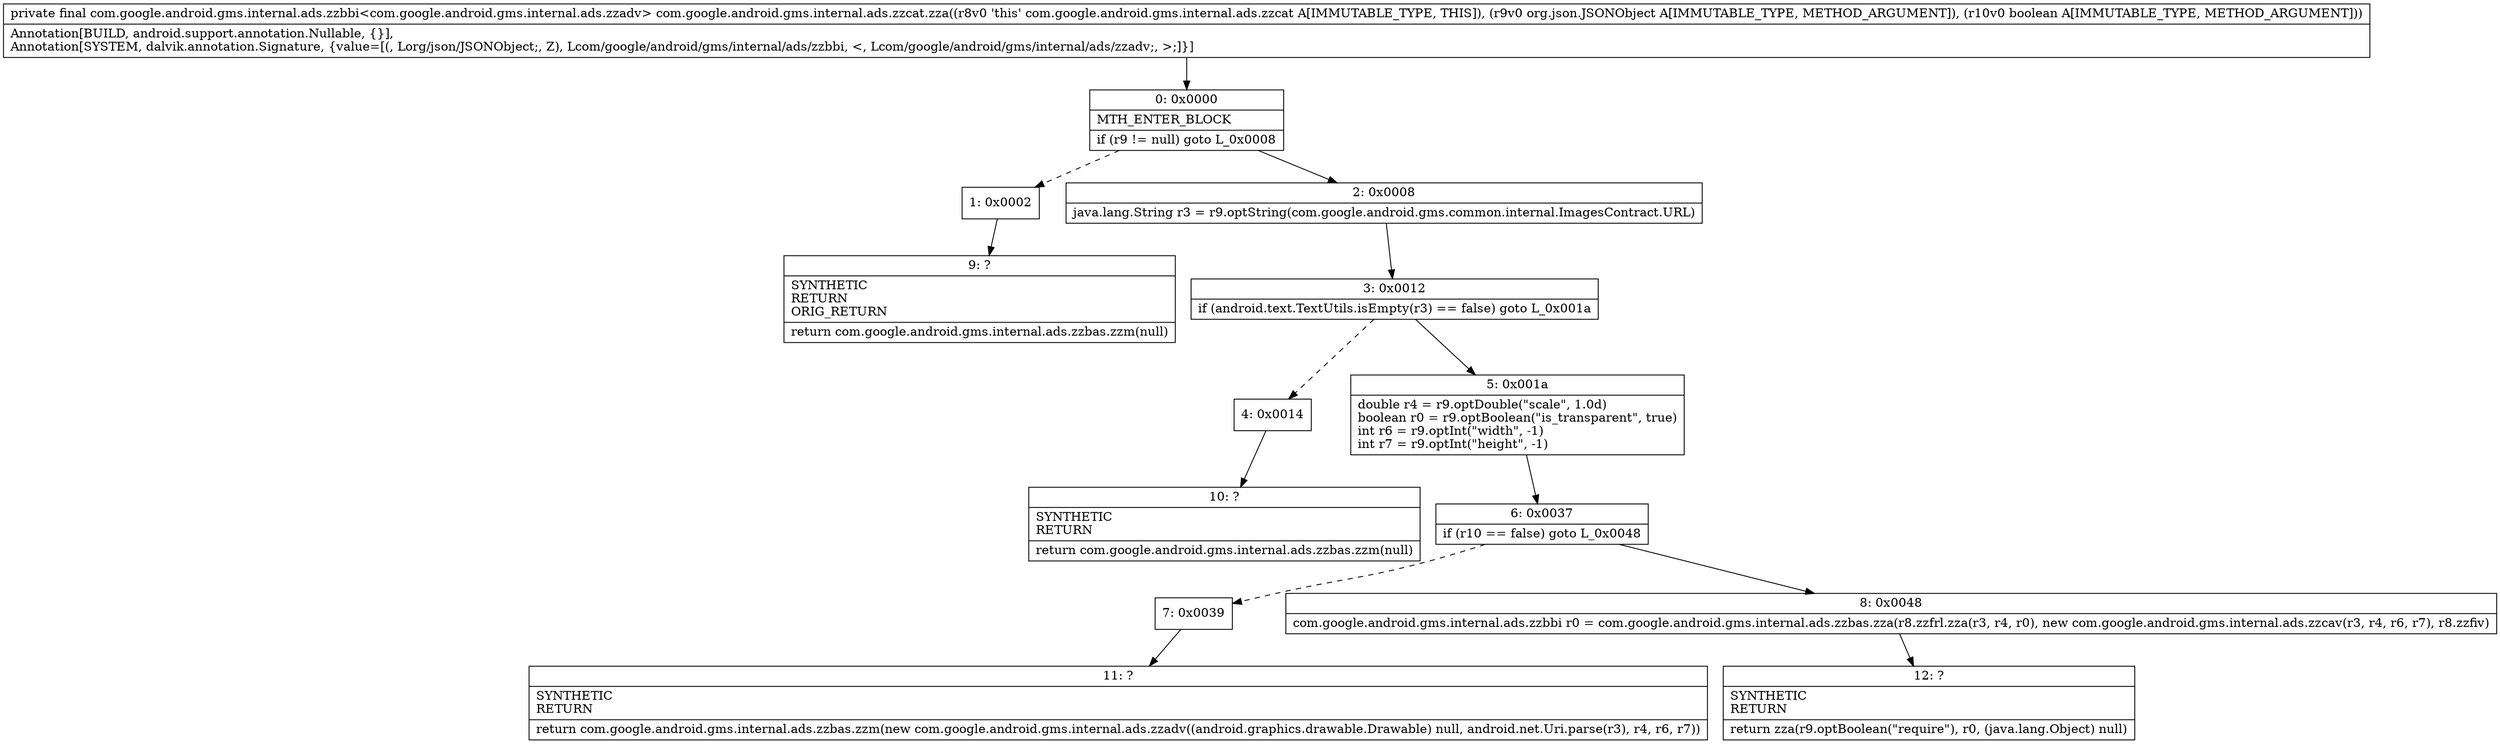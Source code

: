 digraph "CFG forcom.google.android.gms.internal.ads.zzcat.zza(Lorg\/json\/JSONObject;Z)Lcom\/google\/android\/gms\/internal\/ads\/zzbbi;" {
Node_0 [shape=record,label="{0\:\ 0x0000|MTH_ENTER_BLOCK\l|if (r9 != null) goto L_0x0008\l}"];
Node_1 [shape=record,label="{1\:\ 0x0002}"];
Node_2 [shape=record,label="{2\:\ 0x0008|java.lang.String r3 = r9.optString(com.google.android.gms.common.internal.ImagesContract.URL)\l}"];
Node_3 [shape=record,label="{3\:\ 0x0012|if (android.text.TextUtils.isEmpty(r3) == false) goto L_0x001a\l}"];
Node_4 [shape=record,label="{4\:\ 0x0014}"];
Node_5 [shape=record,label="{5\:\ 0x001a|double r4 = r9.optDouble(\"scale\", 1.0d)\lboolean r0 = r9.optBoolean(\"is_transparent\", true)\lint r6 = r9.optInt(\"width\", \-1)\lint r7 = r9.optInt(\"height\", \-1)\l}"];
Node_6 [shape=record,label="{6\:\ 0x0037|if (r10 == false) goto L_0x0048\l}"];
Node_7 [shape=record,label="{7\:\ 0x0039}"];
Node_8 [shape=record,label="{8\:\ 0x0048|com.google.android.gms.internal.ads.zzbbi r0 = com.google.android.gms.internal.ads.zzbas.zza(r8.zzfrl.zza(r3, r4, r0), new com.google.android.gms.internal.ads.zzcav(r3, r4, r6, r7), r8.zzfiv)\l}"];
Node_9 [shape=record,label="{9\:\ ?|SYNTHETIC\lRETURN\lORIG_RETURN\l|return com.google.android.gms.internal.ads.zzbas.zzm(null)\l}"];
Node_10 [shape=record,label="{10\:\ ?|SYNTHETIC\lRETURN\l|return com.google.android.gms.internal.ads.zzbas.zzm(null)\l}"];
Node_11 [shape=record,label="{11\:\ ?|SYNTHETIC\lRETURN\l|return com.google.android.gms.internal.ads.zzbas.zzm(new com.google.android.gms.internal.ads.zzadv((android.graphics.drawable.Drawable) null, android.net.Uri.parse(r3), r4, r6, r7))\l}"];
Node_12 [shape=record,label="{12\:\ ?|SYNTHETIC\lRETURN\l|return zza(r9.optBoolean(\"require\"), r0, (java.lang.Object) null)\l}"];
MethodNode[shape=record,label="{private final com.google.android.gms.internal.ads.zzbbi\<com.google.android.gms.internal.ads.zzadv\> com.google.android.gms.internal.ads.zzcat.zza((r8v0 'this' com.google.android.gms.internal.ads.zzcat A[IMMUTABLE_TYPE, THIS]), (r9v0 org.json.JSONObject A[IMMUTABLE_TYPE, METHOD_ARGUMENT]), (r10v0 boolean A[IMMUTABLE_TYPE, METHOD_ARGUMENT]))  | Annotation[BUILD, android.support.annotation.Nullable, \{\}], \lAnnotation[SYSTEM, dalvik.annotation.Signature, \{value=[(, Lorg\/json\/JSONObject;, Z), Lcom\/google\/android\/gms\/internal\/ads\/zzbbi, \<, Lcom\/google\/android\/gms\/internal\/ads\/zzadv;, \>;]\}]\l}"];
MethodNode -> Node_0;
Node_0 -> Node_1[style=dashed];
Node_0 -> Node_2;
Node_1 -> Node_9;
Node_2 -> Node_3;
Node_3 -> Node_4[style=dashed];
Node_3 -> Node_5;
Node_4 -> Node_10;
Node_5 -> Node_6;
Node_6 -> Node_7[style=dashed];
Node_6 -> Node_8;
Node_7 -> Node_11;
Node_8 -> Node_12;
}

